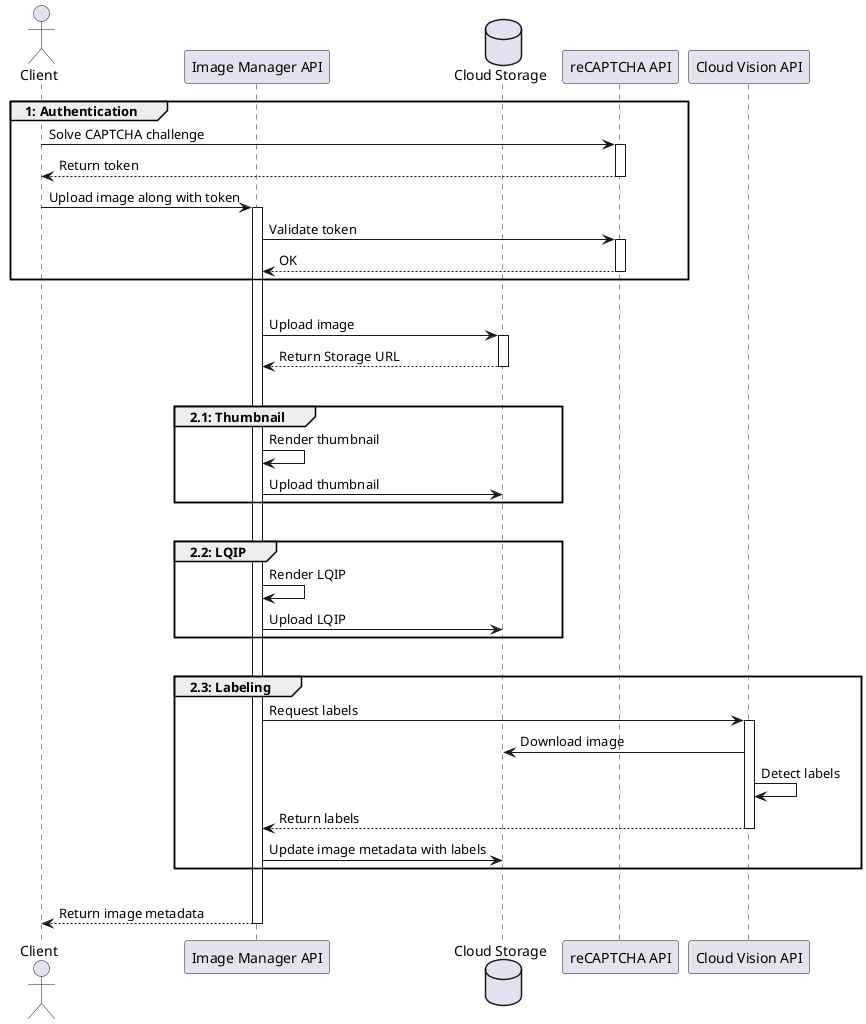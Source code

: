 @startuml
actor Client
participant "Image Manager API" as API
database "Cloud Storage" as Storage
participant "reCAPTCHA API" as Captcha
participant "Cloud Vision API" as Vision

group 1: Authentication
  Client -> Captcha : Solve CAPTCHA challenge
  activate Captcha
  return Return token

  Client -> API : Upload image along with token
  activate API
  API -> Captcha : Validate token
  activate Captcha
  return OK
end

|||

API -> Storage : Upload image
activate Storage
return Return Storage URL

|||

group 2.1: Thumbnail
  API -> API: Render thumbnail
  API -> Storage : Upload thumbnail
end

|||

group 2.2: LQIP
  API -> API: Render LQIP
  API -> Storage : Upload LQIP
end

|||

group 2.3: Labeling
  API -> Vision : Request labels
  activate Vision
  Vision -> Storage : Download image
  Vision -> Vision : Detect labels
  return Return labels
  API -> Storage : Update image metadata with labels
end

|||

return Return image metadata
@enduml
